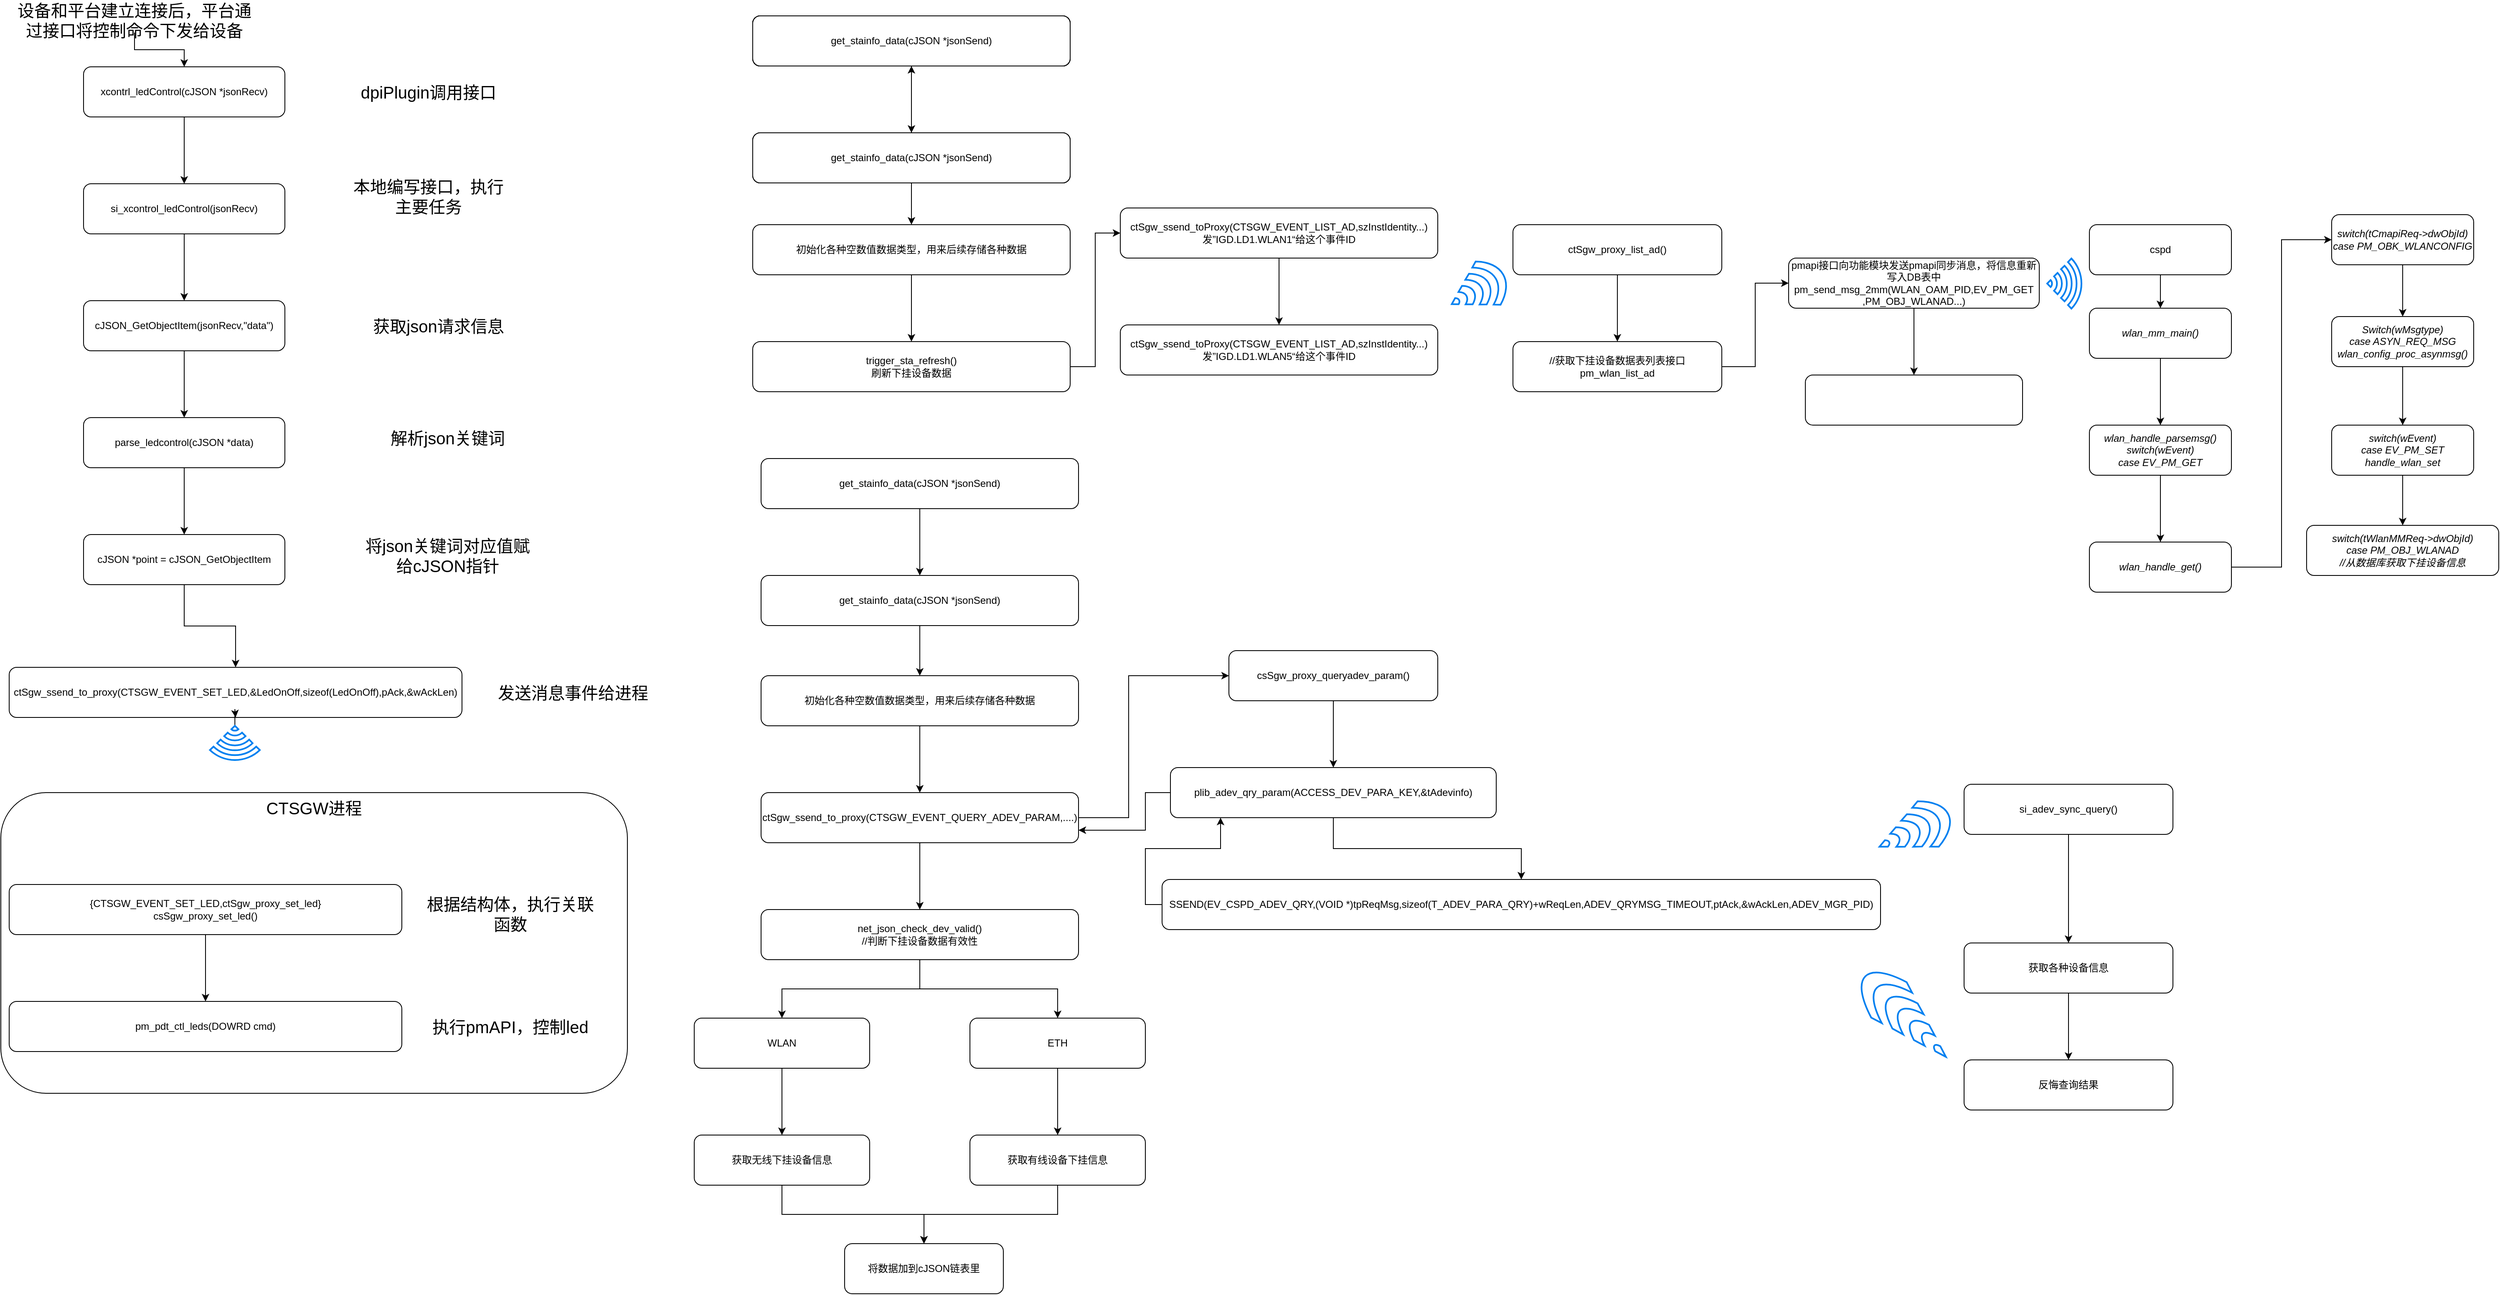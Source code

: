 <mxfile version="15.7.4" type="github">
  <diagram id="CUDyPsT_5cI4i0Bhv10b" name="Page-1">
    <mxGraphModel dx="1240" dy="689" grid="1" gridSize="10" guides="0" tooltips="1" connect="1" arrows="1" fold="1" page="1" pageScale="1" pageWidth="827" pageHeight="1169" math="0" shadow="0">
      <root>
        <mxCell id="0" />
        <mxCell id="1" parent="0" />
        <mxCell id="MFzKN-prpjDhxRkjpTHA-7" value="" style="edgeStyle=orthogonalEdgeStyle;rounded=0;orthogonalLoop=1;jettySize=auto;html=1;fontSize=20;" parent="1" source="MFzKN-prpjDhxRkjpTHA-1" target="MFzKN-prpjDhxRkjpTHA-6" edge="1">
          <mxGeometry relative="1" as="geometry" />
        </mxCell>
        <mxCell id="MFzKN-prpjDhxRkjpTHA-1" value="xcontrl_ledControl(cJSON *jsonRecv)" style="rounded=1;whiteSpace=wrap;html=1;" parent="1" vertex="1">
          <mxGeometry x="99" y="141" width="241" height="60" as="geometry" />
        </mxCell>
        <mxCell id="MFzKN-prpjDhxRkjpTHA-3" value="" style="edgeStyle=orthogonalEdgeStyle;rounded=0;orthogonalLoop=1;jettySize=auto;html=1;fontSize=20;" parent="1" source="MFzKN-prpjDhxRkjpTHA-2" target="MFzKN-prpjDhxRkjpTHA-1" edge="1">
          <mxGeometry relative="1" as="geometry" />
        </mxCell>
        <mxCell id="MFzKN-prpjDhxRkjpTHA-2" value="设备和平台建立连接后，平台通过接口将控制命令下发给设备" style="text;html=1;strokeColor=none;fillColor=none;align=center;verticalAlign=middle;whiteSpace=wrap;rounded=0;fontSize=20;" parent="1" vertex="1">
          <mxGeometry x="10" y="70" width="300" height="30" as="geometry" />
        </mxCell>
        <mxCell id="MFzKN-prpjDhxRkjpTHA-9" value="" style="edgeStyle=orthogonalEdgeStyle;rounded=0;orthogonalLoop=1;jettySize=auto;html=1;fontSize=20;" parent="1" source="MFzKN-prpjDhxRkjpTHA-6" target="MFzKN-prpjDhxRkjpTHA-8" edge="1">
          <mxGeometry relative="1" as="geometry" />
        </mxCell>
        <mxCell id="MFzKN-prpjDhxRkjpTHA-6" value="si_xcontrol_ledControl(jsonRecv)" style="rounded=1;whiteSpace=wrap;html=1;" parent="1" vertex="1">
          <mxGeometry x="99" y="281" width="241" height="60" as="geometry" />
        </mxCell>
        <mxCell id="MFzKN-prpjDhxRkjpTHA-11" value="" style="edgeStyle=orthogonalEdgeStyle;rounded=0;orthogonalLoop=1;jettySize=auto;html=1;fontSize=20;" parent="1" source="MFzKN-prpjDhxRkjpTHA-8" target="MFzKN-prpjDhxRkjpTHA-10" edge="1">
          <mxGeometry relative="1" as="geometry" />
        </mxCell>
        <mxCell id="MFzKN-prpjDhxRkjpTHA-8" value="cJSON_GetObjectItem(jsonRecv,&quot;data&quot;)" style="rounded=1;whiteSpace=wrap;html=1;" parent="1" vertex="1">
          <mxGeometry x="99" y="421" width="241" height="60" as="geometry" />
        </mxCell>
        <mxCell id="MFzKN-prpjDhxRkjpTHA-13" value="" style="edgeStyle=orthogonalEdgeStyle;rounded=0;orthogonalLoop=1;jettySize=auto;html=1;fontSize=20;" parent="1" source="MFzKN-prpjDhxRkjpTHA-10" target="MFzKN-prpjDhxRkjpTHA-12" edge="1">
          <mxGeometry relative="1" as="geometry" />
        </mxCell>
        <mxCell id="MFzKN-prpjDhxRkjpTHA-10" value="parse_ledcontrol(cJSON *data)" style="rounded=1;whiteSpace=wrap;html=1;" parent="1" vertex="1">
          <mxGeometry x="99" y="561" width="241" height="60" as="geometry" />
        </mxCell>
        <mxCell id="MFzKN-prpjDhxRkjpTHA-15" value="" style="edgeStyle=orthogonalEdgeStyle;rounded=0;orthogonalLoop=1;jettySize=auto;html=1;fontSize=20;" parent="1" source="MFzKN-prpjDhxRkjpTHA-12" target="MFzKN-prpjDhxRkjpTHA-14" edge="1">
          <mxGeometry relative="1" as="geometry" />
        </mxCell>
        <mxCell id="MFzKN-prpjDhxRkjpTHA-31" value="CTSGW进程" style="rounded=1;whiteSpace=wrap;html=1;fontSize=20;labelBackgroundColor=none;verticalAlign=top;" parent="1" vertex="1">
          <mxGeometry y="1010" width="750" height="360" as="geometry" />
        </mxCell>
        <mxCell id="MFzKN-prpjDhxRkjpTHA-12" value="cJSON *point = cJSON_GetObjectItem" style="rounded=1;whiteSpace=wrap;html=1;" parent="1" vertex="1">
          <mxGeometry x="99" y="701" width="241" height="60" as="geometry" />
        </mxCell>
        <mxCell id="MFzKN-prpjDhxRkjpTHA-14" value="ctSgw_ssend_to_proxy(CTSGW_EVENT_SET_LED,&amp;amp;LedOnOff,sizeof(LedOnOff),pAck,&amp;amp;wAckLen)" style="rounded=1;whiteSpace=wrap;html=1;" parent="1" vertex="1">
          <mxGeometry x="10" y="860" width="542" height="60" as="geometry" />
        </mxCell>
        <mxCell id="MFzKN-prpjDhxRkjpTHA-19" value="" style="edgeStyle=orthogonalEdgeStyle;rounded=0;orthogonalLoop=1;jettySize=auto;html=1;fontSize=20;" parent="1" source="MFzKN-prpjDhxRkjpTHA-16" target="MFzKN-prpjDhxRkjpTHA-18" edge="1">
          <mxGeometry relative="1" as="geometry" />
        </mxCell>
        <mxCell id="MFzKN-prpjDhxRkjpTHA-16" value="{CTSGW_EVENT_SET_LED,ctSgw_proxy_set_led}&lt;br&gt;csSgw_proxy_set_led()" style="rounded=1;whiteSpace=wrap;html=1;" parent="1" vertex="1">
          <mxGeometry x="10" y="1120" width="470" height="60" as="geometry" />
        </mxCell>
        <mxCell id="MFzKN-prpjDhxRkjpTHA-18" value="pm_pdt_ctl_leds(DOWRD cmd)" style="rounded=1;whiteSpace=wrap;html=1;" parent="1" vertex="1">
          <mxGeometry x="10" y="1260" width="470" height="60" as="geometry" />
        </mxCell>
        <mxCell id="MFzKN-prpjDhxRkjpTHA-20" value="dpiPlugin调用接口" style="text;html=1;strokeColor=none;fillColor=none;align=center;verticalAlign=middle;whiteSpace=wrap;rounded=0;fontSize=20;" parent="1" vertex="1">
          <mxGeometry x="414" y="156" width="196" height="30" as="geometry" />
        </mxCell>
        <mxCell id="MFzKN-prpjDhxRkjpTHA-21" value="本地编写接口，执行主要任务" style="text;html=1;strokeColor=none;fillColor=none;align=center;verticalAlign=middle;whiteSpace=wrap;rounded=0;fontSize=20;" parent="1" vertex="1">
          <mxGeometry x="414" y="281" width="196" height="30" as="geometry" />
        </mxCell>
        <mxCell id="MFzKN-prpjDhxRkjpTHA-22" value="获取json请求信息" style="text;html=1;strokeColor=none;fillColor=none;align=center;verticalAlign=middle;whiteSpace=wrap;rounded=0;fontSize=20;" parent="1" vertex="1">
          <mxGeometry x="430" y="436" width="188" height="30" as="geometry" />
        </mxCell>
        <mxCell id="MFzKN-prpjDhxRkjpTHA-23" value="解析json关键词" style="text;html=1;strokeColor=none;fillColor=none;align=center;verticalAlign=middle;whiteSpace=wrap;rounded=0;fontSize=20;" parent="1" vertex="1">
          <mxGeometry x="430" y="570" width="210" height="30" as="geometry" />
        </mxCell>
        <mxCell id="MFzKN-prpjDhxRkjpTHA-24" value="将json关键词对应值赋给cJSON指针" style="text;html=1;strokeColor=none;fillColor=none;align=center;verticalAlign=middle;whiteSpace=wrap;rounded=0;fontSize=20;" parent="1" vertex="1">
          <mxGeometry x="430" y="701" width="210" height="49" as="geometry" />
        </mxCell>
        <mxCell id="MFzKN-prpjDhxRkjpTHA-26" value="发送消息事件给进程" style="text;html=1;strokeColor=none;fillColor=none;align=center;verticalAlign=middle;whiteSpace=wrap;rounded=0;fontSize=20;" parent="1" vertex="1">
          <mxGeometry x="560" y="875" width="250" height="30" as="geometry" />
        </mxCell>
        <mxCell id="MFzKN-prpjDhxRkjpTHA-27" value="根据结构体，执行关联函数" style="text;html=1;strokeColor=none;fillColor=none;align=center;verticalAlign=middle;whiteSpace=wrap;rounded=0;fontSize=20;" parent="1" vertex="1">
          <mxGeometry x="500" y="1140" width="220" height="30" as="geometry" />
        </mxCell>
        <mxCell id="MFzKN-prpjDhxRkjpTHA-28" value="执行pmAPI，控制led" style="text;html=1;strokeColor=none;fillColor=none;align=center;verticalAlign=middle;whiteSpace=wrap;rounded=0;fontSize=20;" parent="1" vertex="1">
          <mxGeometry x="510" y="1275" width="200" height="30" as="geometry" />
        </mxCell>
        <mxCell id="MFzKN-prpjDhxRkjpTHA-30" value="" style="edgeStyle=orthogonalEdgeStyle;rounded=0;orthogonalLoop=1;jettySize=auto;html=1;fontSize=20;" parent="1" source="MFzKN-prpjDhxRkjpTHA-29" target="MFzKN-prpjDhxRkjpTHA-14" edge="1">
          <mxGeometry relative="1" as="geometry" />
        </mxCell>
        <mxCell id="MFzKN-prpjDhxRkjpTHA-29" value="" style="html=1;verticalLabelPosition=bottom;align=center;labelBackgroundColor=#ffffff;verticalAlign=top;strokeWidth=2;strokeColor=#0080F0;shadow=0;dashed=0;shape=mxgraph.ios7.icons.wifi;pointerEvents=1;fontSize=20;rotation=-180;" parent="1" vertex="1">
          <mxGeometry x="250.3" y="930" width="59.7" height="41" as="geometry" />
        </mxCell>
        <mxCell id="5_94e8n7h1rJNtOSXoxy-5" value="" style="edgeStyle=orthogonalEdgeStyle;rounded=0;orthogonalLoop=1;jettySize=auto;html=1;" edge="1" parent="1" source="5_94e8n7h1rJNtOSXoxy-3" target="5_94e8n7h1rJNtOSXoxy-4">
          <mxGeometry relative="1" as="geometry" />
        </mxCell>
        <mxCell id="5_94e8n7h1rJNtOSXoxy-3" value="xquery_STAInfo()厂商适配获取下挂设备信息" style="rounded=1;whiteSpace=wrap;html=1;" vertex="1" parent="1">
          <mxGeometry x="900" y="80" width="380" height="60" as="geometry" />
        </mxCell>
        <mxCell id="5_94e8n7h1rJNtOSXoxy-9" value="" style="edgeStyle=orthogonalEdgeStyle;rounded=0;orthogonalLoop=1;jettySize=auto;html=1;" edge="1" parent="1" source="5_94e8n7h1rJNtOSXoxy-4" target="5_94e8n7h1rJNtOSXoxy-8">
          <mxGeometry relative="1" as="geometry" />
        </mxCell>
        <mxCell id="5_94e8n7h1rJNtOSXoxy-48" value="" style="edgeStyle=orthogonalEdgeStyle;rounded=0;orthogonalLoop=1;jettySize=auto;html=1;" edge="1" parent="1" source="5_94e8n7h1rJNtOSXoxy-4" target="5_94e8n7h1rJNtOSXoxy-47">
          <mxGeometry relative="1" as="geometry" />
        </mxCell>
        <mxCell id="5_94e8n7h1rJNtOSXoxy-4" value="get_stainfo_data(cJSON *jsonSend)" style="rounded=1;whiteSpace=wrap;html=1;" vertex="1" parent="1">
          <mxGeometry x="900" y="220" width="380" height="60" as="geometry" />
        </mxCell>
        <mxCell id="5_94e8n7h1rJNtOSXoxy-11" value="" style="edgeStyle=orthogonalEdgeStyle;rounded=0;orthogonalLoop=1;jettySize=auto;html=1;" edge="1" parent="1" source="5_94e8n7h1rJNtOSXoxy-8" target="5_94e8n7h1rJNtOSXoxy-10">
          <mxGeometry relative="1" as="geometry" />
        </mxCell>
        <mxCell id="5_94e8n7h1rJNtOSXoxy-8" value="初始化各种空数值数据类型，用来后续存储各种数据" style="whiteSpace=wrap;html=1;rounded=1;" vertex="1" parent="1">
          <mxGeometry x="900" y="330" width="380" height="60" as="geometry" />
        </mxCell>
        <mxCell id="5_94e8n7h1rJNtOSXoxy-13" value="" style="edgeStyle=orthogonalEdgeStyle;rounded=0;orthogonalLoop=1;jettySize=auto;html=1;" edge="1" parent="1" source="5_94e8n7h1rJNtOSXoxy-10" target="5_94e8n7h1rJNtOSXoxy-12">
          <mxGeometry relative="1" as="geometry">
            <Array as="points">
              <mxPoint x="1310" y="500" />
              <mxPoint x="1310" y="340" />
            </Array>
          </mxGeometry>
        </mxCell>
        <mxCell id="5_94e8n7h1rJNtOSXoxy-10" value="trigger_sta_refresh()&lt;br&gt;刷新下挂设备数据" style="whiteSpace=wrap;html=1;rounded=1;" vertex="1" parent="1">
          <mxGeometry x="900" y="470" width="380" height="60" as="geometry" />
        </mxCell>
        <mxCell id="5_94e8n7h1rJNtOSXoxy-15" value="" style="edgeStyle=orthogonalEdgeStyle;rounded=0;orthogonalLoop=1;jettySize=auto;html=1;" edge="1" parent="1" source="5_94e8n7h1rJNtOSXoxy-12" target="5_94e8n7h1rJNtOSXoxy-14">
          <mxGeometry relative="1" as="geometry" />
        </mxCell>
        <mxCell id="5_94e8n7h1rJNtOSXoxy-12" value="ctSgw_ssend_toProxy(CTSGW_EVENT_LIST_AD,szInstIdentity...)&lt;br&gt;发”IGD.LD1.WLAN1“给这个事件ID" style="whiteSpace=wrap;html=1;rounded=1;" vertex="1" parent="1">
          <mxGeometry x="1340" y="310" width="380" height="60" as="geometry" />
        </mxCell>
        <mxCell id="5_94e8n7h1rJNtOSXoxy-14" value="ctSgw_ssend_toProxy(CTSGW_EVENT_LIST_AD,szInstIdentity...)&lt;br&gt;发”IGD.LD1.WLAN5“给这个事件ID" style="whiteSpace=wrap;html=1;rounded=1;" vertex="1" parent="1">
          <mxGeometry x="1340" y="450" width="380" height="60" as="geometry" />
        </mxCell>
        <mxCell id="5_94e8n7h1rJNtOSXoxy-17" value="" style="html=1;verticalLabelPosition=bottom;align=center;labelBackgroundColor=#ffffff;verticalAlign=top;strokeWidth=2;strokeColor=#0080F0;shadow=0;dashed=0;shape=mxgraph.ios7.icons.wifi;pointerEvents=1;fontSize=20;rotation=-30;direction=south;" vertex="1" parent="1">
          <mxGeometry x="1732.01" y="377.5" width="71" height="59.7" as="geometry" />
        </mxCell>
        <mxCell id="5_94e8n7h1rJNtOSXoxy-21" value="" style="edgeStyle=orthogonalEdgeStyle;rounded=0;orthogonalLoop=1;jettySize=auto;html=1;" edge="1" parent="1" source="5_94e8n7h1rJNtOSXoxy-19" target="5_94e8n7h1rJNtOSXoxy-20">
          <mxGeometry relative="1" as="geometry" />
        </mxCell>
        <mxCell id="5_94e8n7h1rJNtOSXoxy-19" value="ctSgw_proxy_list_ad()" style="rounded=1;whiteSpace=wrap;html=1;" vertex="1" parent="1">
          <mxGeometry x="1810" y="330" width="250" height="60" as="geometry" />
        </mxCell>
        <mxCell id="5_94e8n7h1rJNtOSXoxy-23" value="" style="edgeStyle=orthogonalEdgeStyle;rounded=0;orthogonalLoop=1;jettySize=auto;html=1;" edge="1" parent="1" source="5_94e8n7h1rJNtOSXoxy-20" target="5_94e8n7h1rJNtOSXoxy-22">
          <mxGeometry relative="1" as="geometry">
            <Array as="points">
              <mxPoint x="2100" y="500" />
              <mxPoint x="2100" y="400" />
            </Array>
          </mxGeometry>
        </mxCell>
        <mxCell id="5_94e8n7h1rJNtOSXoxy-20" value="//获取下挂设备数据表列表接口&lt;br&gt;pm_wlan_list_ad" style="rounded=1;whiteSpace=wrap;html=1;" vertex="1" parent="1">
          <mxGeometry x="1810" y="470" width="250" height="60" as="geometry" />
        </mxCell>
        <mxCell id="5_94e8n7h1rJNtOSXoxy-26" value="" style="edgeStyle=orthogonalEdgeStyle;rounded=0;orthogonalLoop=1;jettySize=auto;html=1;" edge="1" parent="1" source="5_94e8n7h1rJNtOSXoxy-22" target="5_94e8n7h1rJNtOSXoxy-25">
          <mxGeometry relative="1" as="geometry" />
        </mxCell>
        <mxCell id="5_94e8n7h1rJNtOSXoxy-22" value="pmapi接口向功能模块发送pmapi同步消息，将信息重新写入DB表中&lt;br&gt;pm_send_msg_2mm(WLAN_OAM_PID,EV_PM_GET&lt;br&gt;,PM_OBJ_WLANAD...)" style="rounded=1;whiteSpace=wrap;html=1;" vertex="1" parent="1">
          <mxGeometry x="2140" y="370" width="300" height="60" as="geometry" />
        </mxCell>
        <mxCell id="5_94e8n7h1rJNtOSXoxy-25" value="" style="rounded=1;whiteSpace=wrap;html=1;" vertex="1" parent="1">
          <mxGeometry x="2160" y="510" width="260" height="60" as="geometry" />
        </mxCell>
        <mxCell id="5_94e8n7h1rJNtOSXoxy-27" value="" style="html=1;verticalLabelPosition=bottom;align=center;labelBackgroundColor=#ffffff;verticalAlign=top;strokeWidth=2;strokeColor=#0080F0;shadow=0;dashed=0;shape=mxgraph.ios7.icons.wifi;pointerEvents=1;fontSize=20;rotation=90;" vertex="1" parent="1">
          <mxGeometry x="2440" y="380" width="60" height="41" as="geometry" />
        </mxCell>
        <mxCell id="5_94e8n7h1rJNtOSXoxy-30" value="" style="edgeStyle=orthogonalEdgeStyle;rounded=0;orthogonalLoop=1;jettySize=auto;html=1;" edge="1" parent="1" source="5_94e8n7h1rJNtOSXoxy-28" target="5_94e8n7h1rJNtOSXoxy-29">
          <mxGeometry relative="1" as="geometry" />
        </mxCell>
        <mxCell id="5_94e8n7h1rJNtOSXoxy-28" value="cspd" style="rounded=1;whiteSpace=wrap;html=1;" vertex="1" parent="1">
          <mxGeometry x="2500" y="330" width="170" height="60" as="geometry" />
        </mxCell>
        <mxCell id="5_94e8n7h1rJNtOSXoxy-40" value="" style="edgeStyle=orthogonalEdgeStyle;rounded=0;orthogonalLoop=1;jettySize=auto;html=1;" edge="1" parent="1" source="5_94e8n7h1rJNtOSXoxy-29" target="5_94e8n7h1rJNtOSXoxy-39">
          <mxGeometry relative="1" as="geometry" />
        </mxCell>
        <mxCell id="5_94e8n7h1rJNtOSXoxy-29" value="wlan_mm_main()" style="whiteSpace=wrap;html=1;rounded=1;fontStyle=2" vertex="1" parent="1">
          <mxGeometry x="2500" y="430" width="170" height="60" as="geometry" />
        </mxCell>
        <mxCell id="5_94e8n7h1rJNtOSXoxy-34" value="" style="edgeStyle=orthogonalEdgeStyle;rounded=0;orthogonalLoop=1;jettySize=auto;html=1;" edge="1" parent="1" source="5_94e8n7h1rJNtOSXoxy-31" target="5_94e8n7h1rJNtOSXoxy-33">
          <mxGeometry relative="1" as="geometry" />
        </mxCell>
        <mxCell id="5_94e8n7h1rJNtOSXoxy-31" value="switch(tCmapiReq-&amp;gt;dwObjId)&lt;br&gt;case PM_OBK_WLANCONFIG" style="whiteSpace=wrap;html=1;rounded=1;fontStyle=2;" vertex="1" parent="1">
          <mxGeometry x="2790" y="318" width="170" height="60" as="geometry" />
        </mxCell>
        <mxCell id="5_94e8n7h1rJNtOSXoxy-36" value="" style="edgeStyle=orthogonalEdgeStyle;rounded=0;orthogonalLoop=1;jettySize=auto;html=1;" edge="1" parent="1" source="5_94e8n7h1rJNtOSXoxy-33" target="5_94e8n7h1rJNtOSXoxy-35">
          <mxGeometry relative="1" as="geometry" />
        </mxCell>
        <mxCell id="5_94e8n7h1rJNtOSXoxy-33" value="Switch(wMsgtype)&lt;br&gt;case ASYN_REQ_MSG&lt;br&gt;wlan_config_proc_asynmsg()" style="whiteSpace=wrap;html=1;rounded=1;fontStyle=2;" vertex="1" parent="1">
          <mxGeometry x="2790" y="440" width="170" height="60" as="geometry" />
        </mxCell>
        <mxCell id="5_94e8n7h1rJNtOSXoxy-38" value="" style="edgeStyle=orthogonalEdgeStyle;rounded=0;orthogonalLoop=1;jettySize=auto;html=1;" edge="1" parent="1" source="5_94e8n7h1rJNtOSXoxy-35" target="5_94e8n7h1rJNtOSXoxy-37">
          <mxGeometry relative="1" as="geometry" />
        </mxCell>
        <mxCell id="5_94e8n7h1rJNtOSXoxy-35" value="switch(wEvent)&lt;br&gt;case EV_PM_SET&lt;br&gt;handle_wlan_set" style="whiteSpace=wrap;html=1;rounded=1;fontStyle=2;" vertex="1" parent="1">
          <mxGeometry x="2790" y="570" width="170" height="60" as="geometry" />
        </mxCell>
        <mxCell id="5_94e8n7h1rJNtOSXoxy-37" value="switch(tWlanMMReq-&amp;gt;dwObjId)&lt;br&gt;case PM_OBJ_WLANAD&lt;br&gt;//从数据库获取下挂设备信息" style="whiteSpace=wrap;html=1;rounded=1;fontStyle=2;direction=east;" vertex="1" parent="1">
          <mxGeometry x="2760" y="690" width="230" height="60" as="geometry" />
        </mxCell>
        <mxCell id="5_94e8n7h1rJNtOSXoxy-43" value="" style="edgeStyle=orthogonalEdgeStyle;rounded=0;orthogonalLoop=1;jettySize=auto;html=1;" edge="1" parent="1" source="5_94e8n7h1rJNtOSXoxy-39" target="5_94e8n7h1rJNtOSXoxy-42">
          <mxGeometry relative="1" as="geometry" />
        </mxCell>
        <mxCell id="5_94e8n7h1rJNtOSXoxy-39" value="wlan_handle_parsemsg()&lt;br&gt;switch(wEvent)&lt;br&gt;case EV_PM_GET" style="whiteSpace=wrap;html=1;rounded=1;fontStyle=2" vertex="1" parent="1">
          <mxGeometry x="2500" y="570" width="170" height="60" as="geometry" />
        </mxCell>
        <mxCell id="5_94e8n7h1rJNtOSXoxy-44" style="edgeStyle=orthogonalEdgeStyle;rounded=0;orthogonalLoop=1;jettySize=auto;html=1;entryX=0;entryY=0.5;entryDx=0;entryDy=0;" edge="1" parent="1" source="5_94e8n7h1rJNtOSXoxy-42" target="5_94e8n7h1rJNtOSXoxy-31">
          <mxGeometry relative="1" as="geometry" />
        </mxCell>
        <mxCell id="5_94e8n7h1rJNtOSXoxy-42" value="wlan_handle_get()" style="whiteSpace=wrap;html=1;rounded=1;fontStyle=2" vertex="1" parent="1">
          <mxGeometry x="2500" y="710" width="170" height="60" as="geometry" />
        </mxCell>
        <mxCell id="5_94e8n7h1rJNtOSXoxy-47" value="get_stainfo_data(cJSON *jsonSend)" style="rounded=1;whiteSpace=wrap;html=1;" vertex="1" parent="1">
          <mxGeometry x="900" y="80" width="380" height="60" as="geometry" />
        </mxCell>
        <mxCell id="5_94e8n7h1rJNtOSXoxy-49" value="get_stainfo_data(cJSON *jsonSend)" style="rounded=1;whiteSpace=wrap;html=1;" vertex="1" parent="1">
          <mxGeometry x="900" y="80" width="380" height="60" as="geometry" />
        </mxCell>
        <mxCell id="5_94e8n7h1rJNtOSXoxy-50" value="get_stainfo_data(cJSON *jsonSend)" style="rounded=1;whiteSpace=wrap;html=1;" vertex="1" parent="1">
          <mxGeometry x="900" y="80" width="380" height="60" as="geometry" />
        </mxCell>
        <mxCell id="5_94e8n7h1rJNtOSXoxy-51" value="get_stainfo_data(cJSON *jsonSend)" style="rounded=1;whiteSpace=wrap;html=1;" vertex="1" parent="1">
          <mxGeometry x="900" y="80" width="380" height="60" as="geometry" />
        </mxCell>
        <mxCell id="5_94e8n7h1rJNtOSXoxy-52" value="get_stainfo_data(cJSON *jsonSend)" style="rounded=1;whiteSpace=wrap;html=1;" vertex="1" parent="1">
          <mxGeometry x="900" y="220" width="380" height="60" as="geometry" />
        </mxCell>
        <mxCell id="5_94e8n7h1rJNtOSXoxy-53" value="get_stainfo_data(cJSON *jsonSend)" style="rounded=1;whiteSpace=wrap;html=1;" vertex="1" parent="1">
          <mxGeometry x="900" y="80" width="380" height="60" as="geometry" />
        </mxCell>
        <mxCell id="5_94e8n7h1rJNtOSXoxy-54" value="get_stainfo_data(cJSON *jsonSend)" style="rounded=1;whiteSpace=wrap;html=1;" vertex="1" parent="1">
          <mxGeometry x="900" y="220" width="380" height="60" as="geometry" />
        </mxCell>
        <mxCell id="5_94e8n7h1rJNtOSXoxy-58" value="" style="edgeStyle=orthogonalEdgeStyle;rounded=0;orthogonalLoop=1;jettySize=auto;html=1;" edge="1" parent="1" source="5_94e8n7h1rJNtOSXoxy-55" target="5_94e8n7h1rJNtOSXoxy-56">
          <mxGeometry relative="1" as="geometry" />
        </mxCell>
        <mxCell id="5_94e8n7h1rJNtOSXoxy-55" value="get_stainfo_data(cJSON *jsonSend)" style="rounded=1;whiteSpace=wrap;html=1;" vertex="1" parent="1">
          <mxGeometry x="910" y="610" width="380" height="60" as="geometry" />
        </mxCell>
        <mxCell id="5_94e8n7h1rJNtOSXoxy-59" value="" style="edgeStyle=orthogonalEdgeStyle;rounded=0;orthogonalLoop=1;jettySize=auto;html=1;" edge="1" parent="1" source="5_94e8n7h1rJNtOSXoxy-56" target="5_94e8n7h1rJNtOSXoxy-57">
          <mxGeometry relative="1" as="geometry" />
        </mxCell>
        <mxCell id="5_94e8n7h1rJNtOSXoxy-56" value="get_stainfo_data(cJSON *jsonSend)" style="rounded=1;whiteSpace=wrap;html=1;" vertex="1" parent="1">
          <mxGeometry x="910" y="750" width="380" height="60" as="geometry" />
        </mxCell>
        <mxCell id="5_94e8n7h1rJNtOSXoxy-61" value="" style="edgeStyle=orthogonalEdgeStyle;rounded=0;orthogonalLoop=1;jettySize=auto;html=1;" edge="1" parent="1" source="5_94e8n7h1rJNtOSXoxy-57" target="5_94e8n7h1rJNtOSXoxy-60">
          <mxGeometry relative="1" as="geometry" />
        </mxCell>
        <mxCell id="5_94e8n7h1rJNtOSXoxy-57" value="初始化各种空数值数据类型，用来后续存储各种数据" style="whiteSpace=wrap;html=1;rounded=1;" vertex="1" parent="1">
          <mxGeometry x="910" y="870" width="380" height="60" as="geometry" />
        </mxCell>
        <mxCell id="5_94e8n7h1rJNtOSXoxy-65" value="" style="edgeStyle=orthogonalEdgeStyle;rounded=0;orthogonalLoop=1;jettySize=auto;html=1;" edge="1" parent="1" source="5_94e8n7h1rJNtOSXoxy-60" target="5_94e8n7h1rJNtOSXoxy-64">
          <mxGeometry relative="1" as="geometry" />
        </mxCell>
        <mxCell id="5_94e8n7h1rJNtOSXoxy-88" style="edgeStyle=orthogonalEdgeStyle;rounded=0;orthogonalLoop=1;jettySize=auto;html=1;entryX=0;entryY=0.5;entryDx=0;entryDy=0;" edge="1" parent="1" source="5_94e8n7h1rJNtOSXoxy-60" target="5_94e8n7h1rJNtOSXoxy-86">
          <mxGeometry relative="1" as="geometry">
            <Array as="points">
              <mxPoint x="1350" y="1040" />
              <mxPoint x="1350" y="870" />
            </Array>
          </mxGeometry>
        </mxCell>
        <mxCell id="5_94e8n7h1rJNtOSXoxy-60" value="ctSgw_ssend_to_proxy(CTSGW_EVENT_QUERY_ADEV_PARAM,....)" style="whiteSpace=wrap;html=1;rounded=1;" vertex="1" parent="1">
          <mxGeometry x="910" y="1010" width="380" height="60" as="geometry" />
        </mxCell>
        <mxCell id="5_94e8n7h1rJNtOSXoxy-76" style="edgeStyle=orthogonalEdgeStyle;rounded=0;orthogonalLoop=1;jettySize=auto;html=1;" edge="1" parent="1" source="5_94e8n7h1rJNtOSXoxy-64" target="5_94e8n7h1rJNtOSXoxy-74">
          <mxGeometry relative="1" as="geometry" />
        </mxCell>
        <mxCell id="5_94e8n7h1rJNtOSXoxy-77" style="edgeStyle=orthogonalEdgeStyle;rounded=0;orthogonalLoop=1;jettySize=auto;html=1;entryX=0.5;entryY=0;entryDx=0;entryDy=0;" edge="1" parent="1" source="5_94e8n7h1rJNtOSXoxy-64" target="5_94e8n7h1rJNtOSXoxy-75">
          <mxGeometry relative="1" as="geometry" />
        </mxCell>
        <mxCell id="5_94e8n7h1rJNtOSXoxy-64" value="net_json_check_dev_valid()&lt;br&gt;//判断下挂设备数据有效性" style="whiteSpace=wrap;html=1;rounded=1;" vertex="1" parent="1">
          <mxGeometry x="910" y="1150" width="380" height="60" as="geometry" />
        </mxCell>
        <mxCell id="5_94e8n7h1rJNtOSXoxy-79" value="" style="edgeStyle=orthogonalEdgeStyle;rounded=0;orthogonalLoop=1;jettySize=auto;html=1;" edge="1" parent="1" source="5_94e8n7h1rJNtOSXoxy-74" target="5_94e8n7h1rJNtOSXoxy-78">
          <mxGeometry relative="1" as="geometry" />
        </mxCell>
        <mxCell id="5_94e8n7h1rJNtOSXoxy-74" value="WLAN" style="rounded=1;whiteSpace=wrap;html=1;" vertex="1" parent="1">
          <mxGeometry x="830" y="1280" width="210" height="60" as="geometry" />
        </mxCell>
        <mxCell id="5_94e8n7h1rJNtOSXoxy-81" value="" style="edgeStyle=orthogonalEdgeStyle;rounded=0;orthogonalLoop=1;jettySize=auto;html=1;" edge="1" parent="1" source="5_94e8n7h1rJNtOSXoxy-75" target="5_94e8n7h1rJNtOSXoxy-80">
          <mxGeometry relative="1" as="geometry" />
        </mxCell>
        <mxCell id="5_94e8n7h1rJNtOSXoxy-75" value="ETH" style="rounded=1;whiteSpace=wrap;html=1;" vertex="1" parent="1">
          <mxGeometry x="1160" y="1280" width="210" height="60" as="geometry" />
        </mxCell>
        <mxCell id="5_94e8n7h1rJNtOSXoxy-85" style="edgeStyle=orthogonalEdgeStyle;rounded=0;orthogonalLoop=1;jettySize=auto;html=1;entryX=0.5;entryY=0;entryDx=0;entryDy=0;" edge="1" parent="1" source="5_94e8n7h1rJNtOSXoxy-78" target="5_94e8n7h1rJNtOSXoxy-82">
          <mxGeometry relative="1" as="geometry" />
        </mxCell>
        <mxCell id="5_94e8n7h1rJNtOSXoxy-78" value="获取无线下挂设备信息" style="rounded=1;whiteSpace=wrap;html=1;" vertex="1" parent="1">
          <mxGeometry x="830" y="1420" width="210" height="60" as="geometry" />
        </mxCell>
        <mxCell id="5_94e8n7h1rJNtOSXoxy-84" style="edgeStyle=orthogonalEdgeStyle;rounded=0;orthogonalLoop=1;jettySize=auto;html=1;entryX=0.5;entryY=0;entryDx=0;entryDy=0;" edge="1" parent="1" source="5_94e8n7h1rJNtOSXoxy-80" target="5_94e8n7h1rJNtOSXoxy-82">
          <mxGeometry relative="1" as="geometry" />
        </mxCell>
        <mxCell id="5_94e8n7h1rJNtOSXoxy-80" value="获取有线设备下挂信息" style="rounded=1;whiteSpace=wrap;html=1;" vertex="1" parent="1">
          <mxGeometry x="1160" y="1420" width="210" height="60" as="geometry" />
        </mxCell>
        <mxCell id="5_94e8n7h1rJNtOSXoxy-82" value="将数据加到cJSON链表里" style="rounded=1;whiteSpace=wrap;html=1;" vertex="1" parent="1">
          <mxGeometry x="1010" y="1550" width="190" height="60" as="geometry" />
        </mxCell>
        <mxCell id="5_94e8n7h1rJNtOSXoxy-90" value="" style="edgeStyle=orthogonalEdgeStyle;rounded=0;orthogonalLoop=1;jettySize=auto;html=1;" edge="1" parent="1" source="5_94e8n7h1rJNtOSXoxy-86" target="5_94e8n7h1rJNtOSXoxy-89">
          <mxGeometry relative="1" as="geometry" />
        </mxCell>
        <mxCell id="5_94e8n7h1rJNtOSXoxy-86" value="csSgw_proxy_queryadev_param()" style="whiteSpace=wrap;html=1;rounded=1;" vertex="1" parent="1">
          <mxGeometry x="1470" y="840" width="250" height="60" as="geometry" />
        </mxCell>
        <mxCell id="5_94e8n7h1rJNtOSXoxy-92" value="" style="edgeStyle=orthogonalEdgeStyle;rounded=0;orthogonalLoop=1;jettySize=auto;html=1;" edge="1" parent="1" source="5_94e8n7h1rJNtOSXoxy-89" target="5_94e8n7h1rJNtOSXoxy-91">
          <mxGeometry relative="1" as="geometry" />
        </mxCell>
        <mxCell id="5_94e8n7h1rJNtOSXoxy-103" style="edgeStyle=orthogonalEdgeStyle;rounded=0;orthogonalLoop=1;jettySize=auto;html=1;entryX=1;entryY=0.75;entryDx=0;entryDy=0;" edge="1" parent="1" source="5_94e8n7h1rJNtOSXoxy-89" target="5_94e8n7h1rJNtOSXoxy-60">
          <mxGeometry relative="1" as="geometry">
            <Array as="points">
              <mxPoint x="1370" y="1010" />
              <mxPoint x="1370" y="1055" />
            </Array>
          </mxGeometry>
        </mxCell>
        <mxCell id="5_94e8n7h1rJNtOSXoxy-89" value="plib_adev_qry_param(ACCESS_DEV_PARA_KEY,&amp;amp;tAdevinfo)" style="whiteSpace=wrap;html=1;rounded=1;" vertex="1" parent="1">
          <mxGeometry x="1400" y="980" width="390" height="60" as="geometry" />
        </mxCell>
        <mxCell id="5_94e8n7h1rJNtOSXoxy-102" style="edgeStyle=orthogonalEdgeStyle;rounded=0;orthogonalLoop=1;jettySize=auto;html=1;" edge="1" parent="1" source="5_94e8n7h1rJNtOSXoxy-91" target="5_94e8n7h1rJNtOSXoxy-89">
          <mxGeometry relative="1" as="geometry">
            <Array as="points">
              <mxPoint x="1370" y="1144" />
              <mxPoint x="1370" y="1077" />
              <mxPoint x="1460" y="1077" />
            </Array>
          </mxGeometry>
        </mxCell>
        <mxCell id="5_94e8n7h1rJNtOSXoxy-91" value="SSEND(EV_CSPD_ADEV_QRY,(VOID *)tpReqMsg,sizeof(T_ADEV_PARA_QRY)+wReqLen,ADEV_QRYMSG_TIMEOUT,ptAck,&amp;amp;wAckLen,ADEV_MGR_PID)" style="whiteSpace=wrap;html=1;rounded=1;" vertex="1" parent="1">
          <mxGeometry x="1390" y="1114" width="860" height="60" as="geometry" />
        </mxCell>
        <mxCell id="5_94e8n7h1rJNtOSXoxy-93" value="" style="html=1;verticalLabelPosition=bottom;align=center;labelBackgroundColor=#ffffff;verticalAlign=top;strokeWidth=2;strokeColor=#0080F0;shadow=0;dashed=0;shape=mxgraph.ios7.icons.wifi;pointerEvents=1;fontSize=20;rotation=65;" vertex="1" parent="1">
          <mxGeometry x="2260" y="1010.0" width="60" height="91" as="geometry" />
        </mxCell>
        <mxCell id="5_94e8n7h1rJNtOSXoxy-96" value="" style="edgeStyle=orthogonalEdgeStyle;rounded=0;orthogonalLoop=1;jettySize=auto;html=1;" edge="1" parent="1" source="5_94e8n7h1rJNtOSXoxy-94" target="5_94e8n7h1rJNtOSXoxy-95">
          <mxGeometry relative="1" as="geometry" />
        </mxCell>
        <mxCell id="5_94e8n7h1rJNtOSXoxy-94" value="si_adev_sync_query()&lt;br&gt;" style="rounded=1;whiteSpace=wrap;html=1;" vertex="1" parent="1">
          <mxGeometry x="2350" y="1000" width="250" height="60" as="geometry" />
        </mxCell>
        <mxCell id="5_94e8n7h1rJNtOSXoxy-98" value="" style="edgeStyle=orthogonalEdgeStyle;rounded=0;orthogonalLoop=1;jettySize=auto;html=1;" edge="1" parent="1" source="5_94e8n7h1rJNtOSXoxy-95" target="5_94e8n7h1rJNtOSXoxy-97">
          <mxGeometry relative="1" as="geometry" />
        </mxCell>
        <mxCell id="5_94e8n7h1rJNtOSXoxy-95" value="获取各种设备信息" style="rounded=1;whiteSpace=wrap;html=1;" vertex="1" parent="1">
          <mxGeometry x="2350" y="1190" width="250" height="60" as="geometry" />
        </mxCell>
        <mxCell id="5_94e8n7h1rJNtOSXoxy-97" value="反悔查询结果" style="rounded=1;whiteSpace=wrap;html=1;" vertex="1" parent="1">
          <mxGeometry x="2350" y="1330" width="250" height="60" as="geometry" />
        </mxCell>
        <mxCell id="5_94e8n7h1rJNtOSXoxy-99" value="" style="html=1;verticalLabelPosition=bottom;align=center;labelBackgroundColor=#ffffff;verticalAlign=top;strokeWidth=2;strokeColor=#0080F0;shadow=0;dashed=0;shape=mxgraph.ios7.icons.wifi;pointerEvents=1;fontSize=20;rotation=-45;" vertex="1" parent="1">
          <mxGeometry x="2250" y="1210" width="60" height="136.26" as="geometry" />
        </mxCell>
      </root>
    </mxGraphModel>
  </diagram>
</mxfile>
